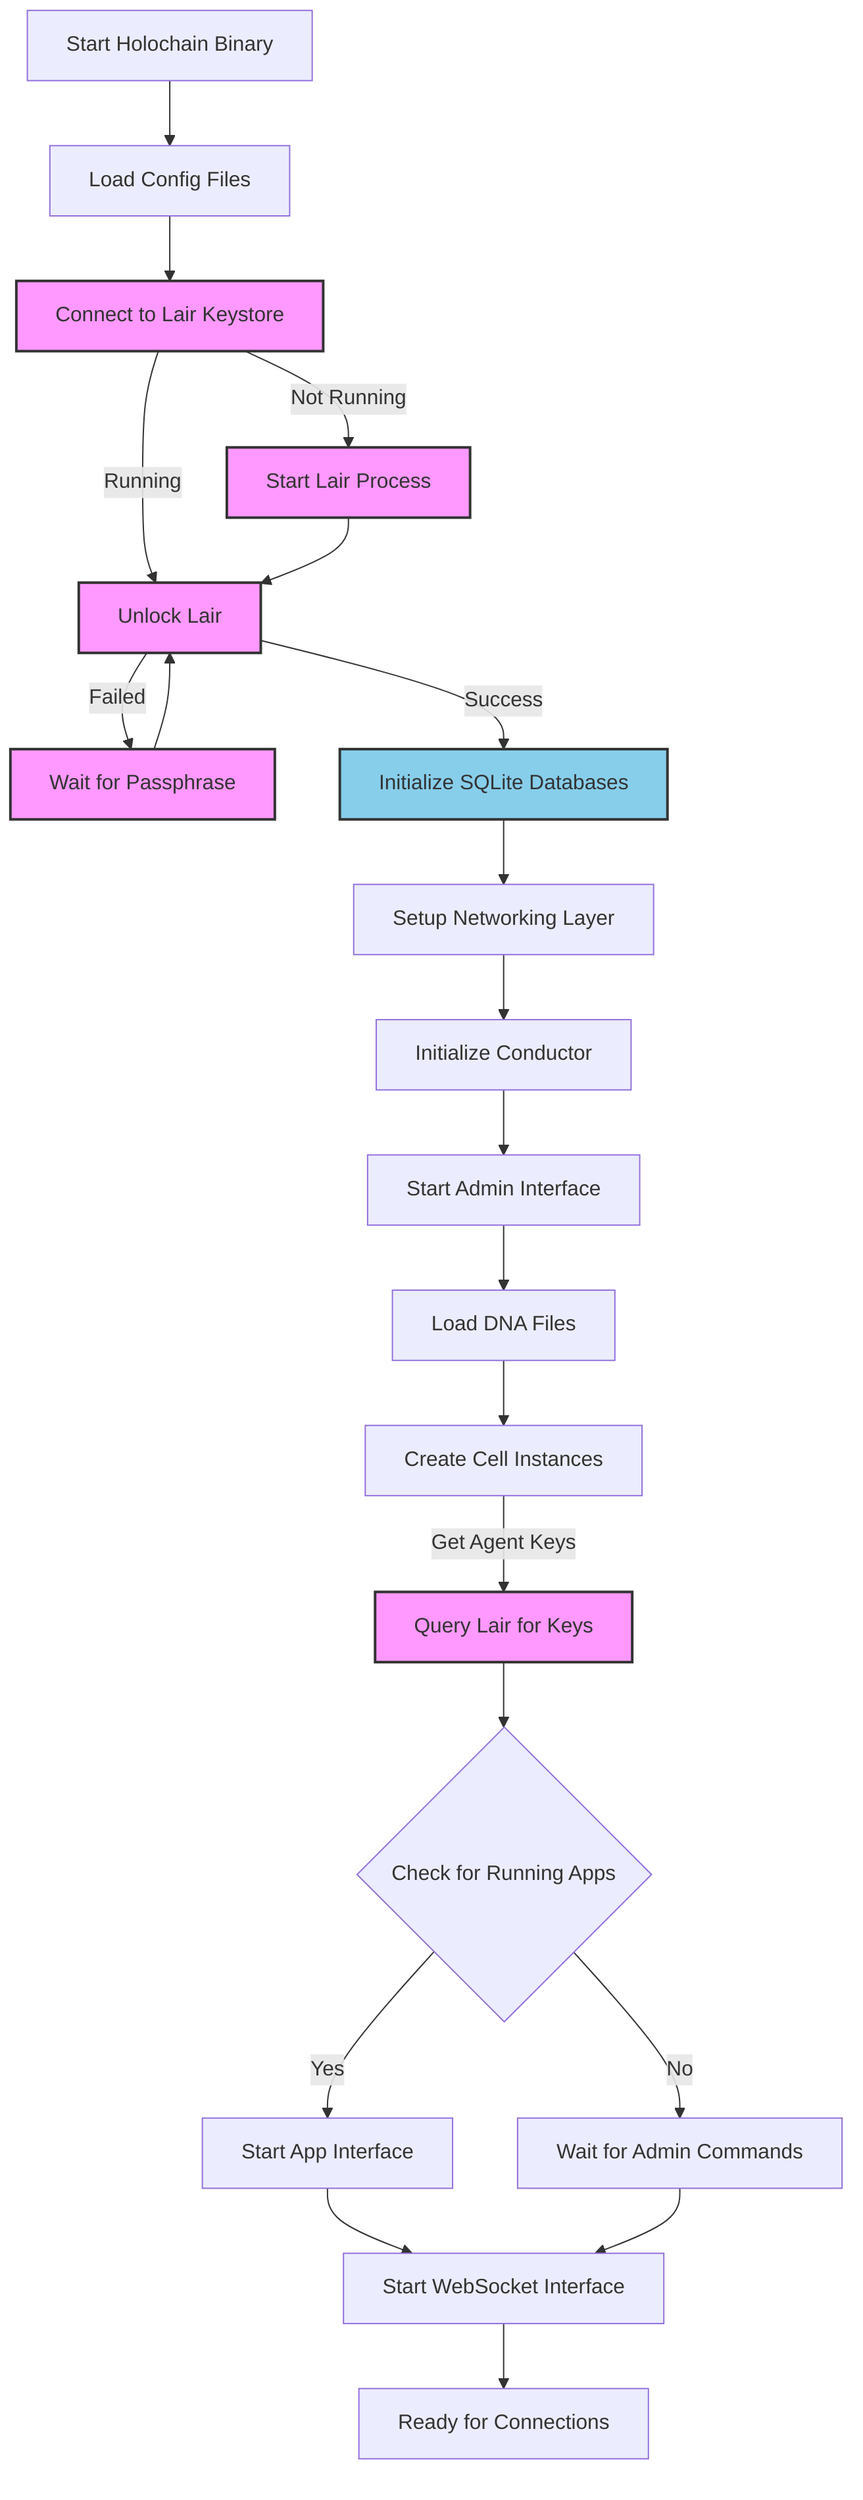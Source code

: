 flowchart TB
    A[Start Holochain Binary] --> B[Load Config Files]
    B --> C[Connect to Lair Keystore]
    
    C -->|Not Running| D[Start Lair Process]
    C -->|Running| E[Unlock Lair]
    
    D --> E
    E -->|Failed| F[Wait for Passphrase]
    F --> E
    
    E -->|Success| G[Initialize SQLite Databases]
    G --> H[Setup Networking Layer]
    H --> I[Initialize Conductor]
    I --> J[Start Admin Interface]
    J --> K[Load DNA Files]
    K --> L[Create Cell Instances]
    L -->|Get Agent Keys| M[Query Lair for Keys]
    M --> N{Check for Running Apps}
    N -->|Yes| O[Start App Interface]
    N -->|No| P[Wait for Admin Commands]
    O --> Q[Start WebSocket Interface]
    P --> Q
    Q --> R[Ready for Connections]

    style C fill:#f9f,stroke:#333,stroke-width:2px
    style D fill:#f9f,stroke:#333,stroke-width:2px
    style E fill:#f9f,stroke:#333,stroke-width:2px
    style F fill:#f9f,stroke:#333,stroke-width:2px
    style M fill:#f9f,stroke:#333,stroke-width:2px
    style G fill:#87CEEB,stroke:#333,stroke-width:2px